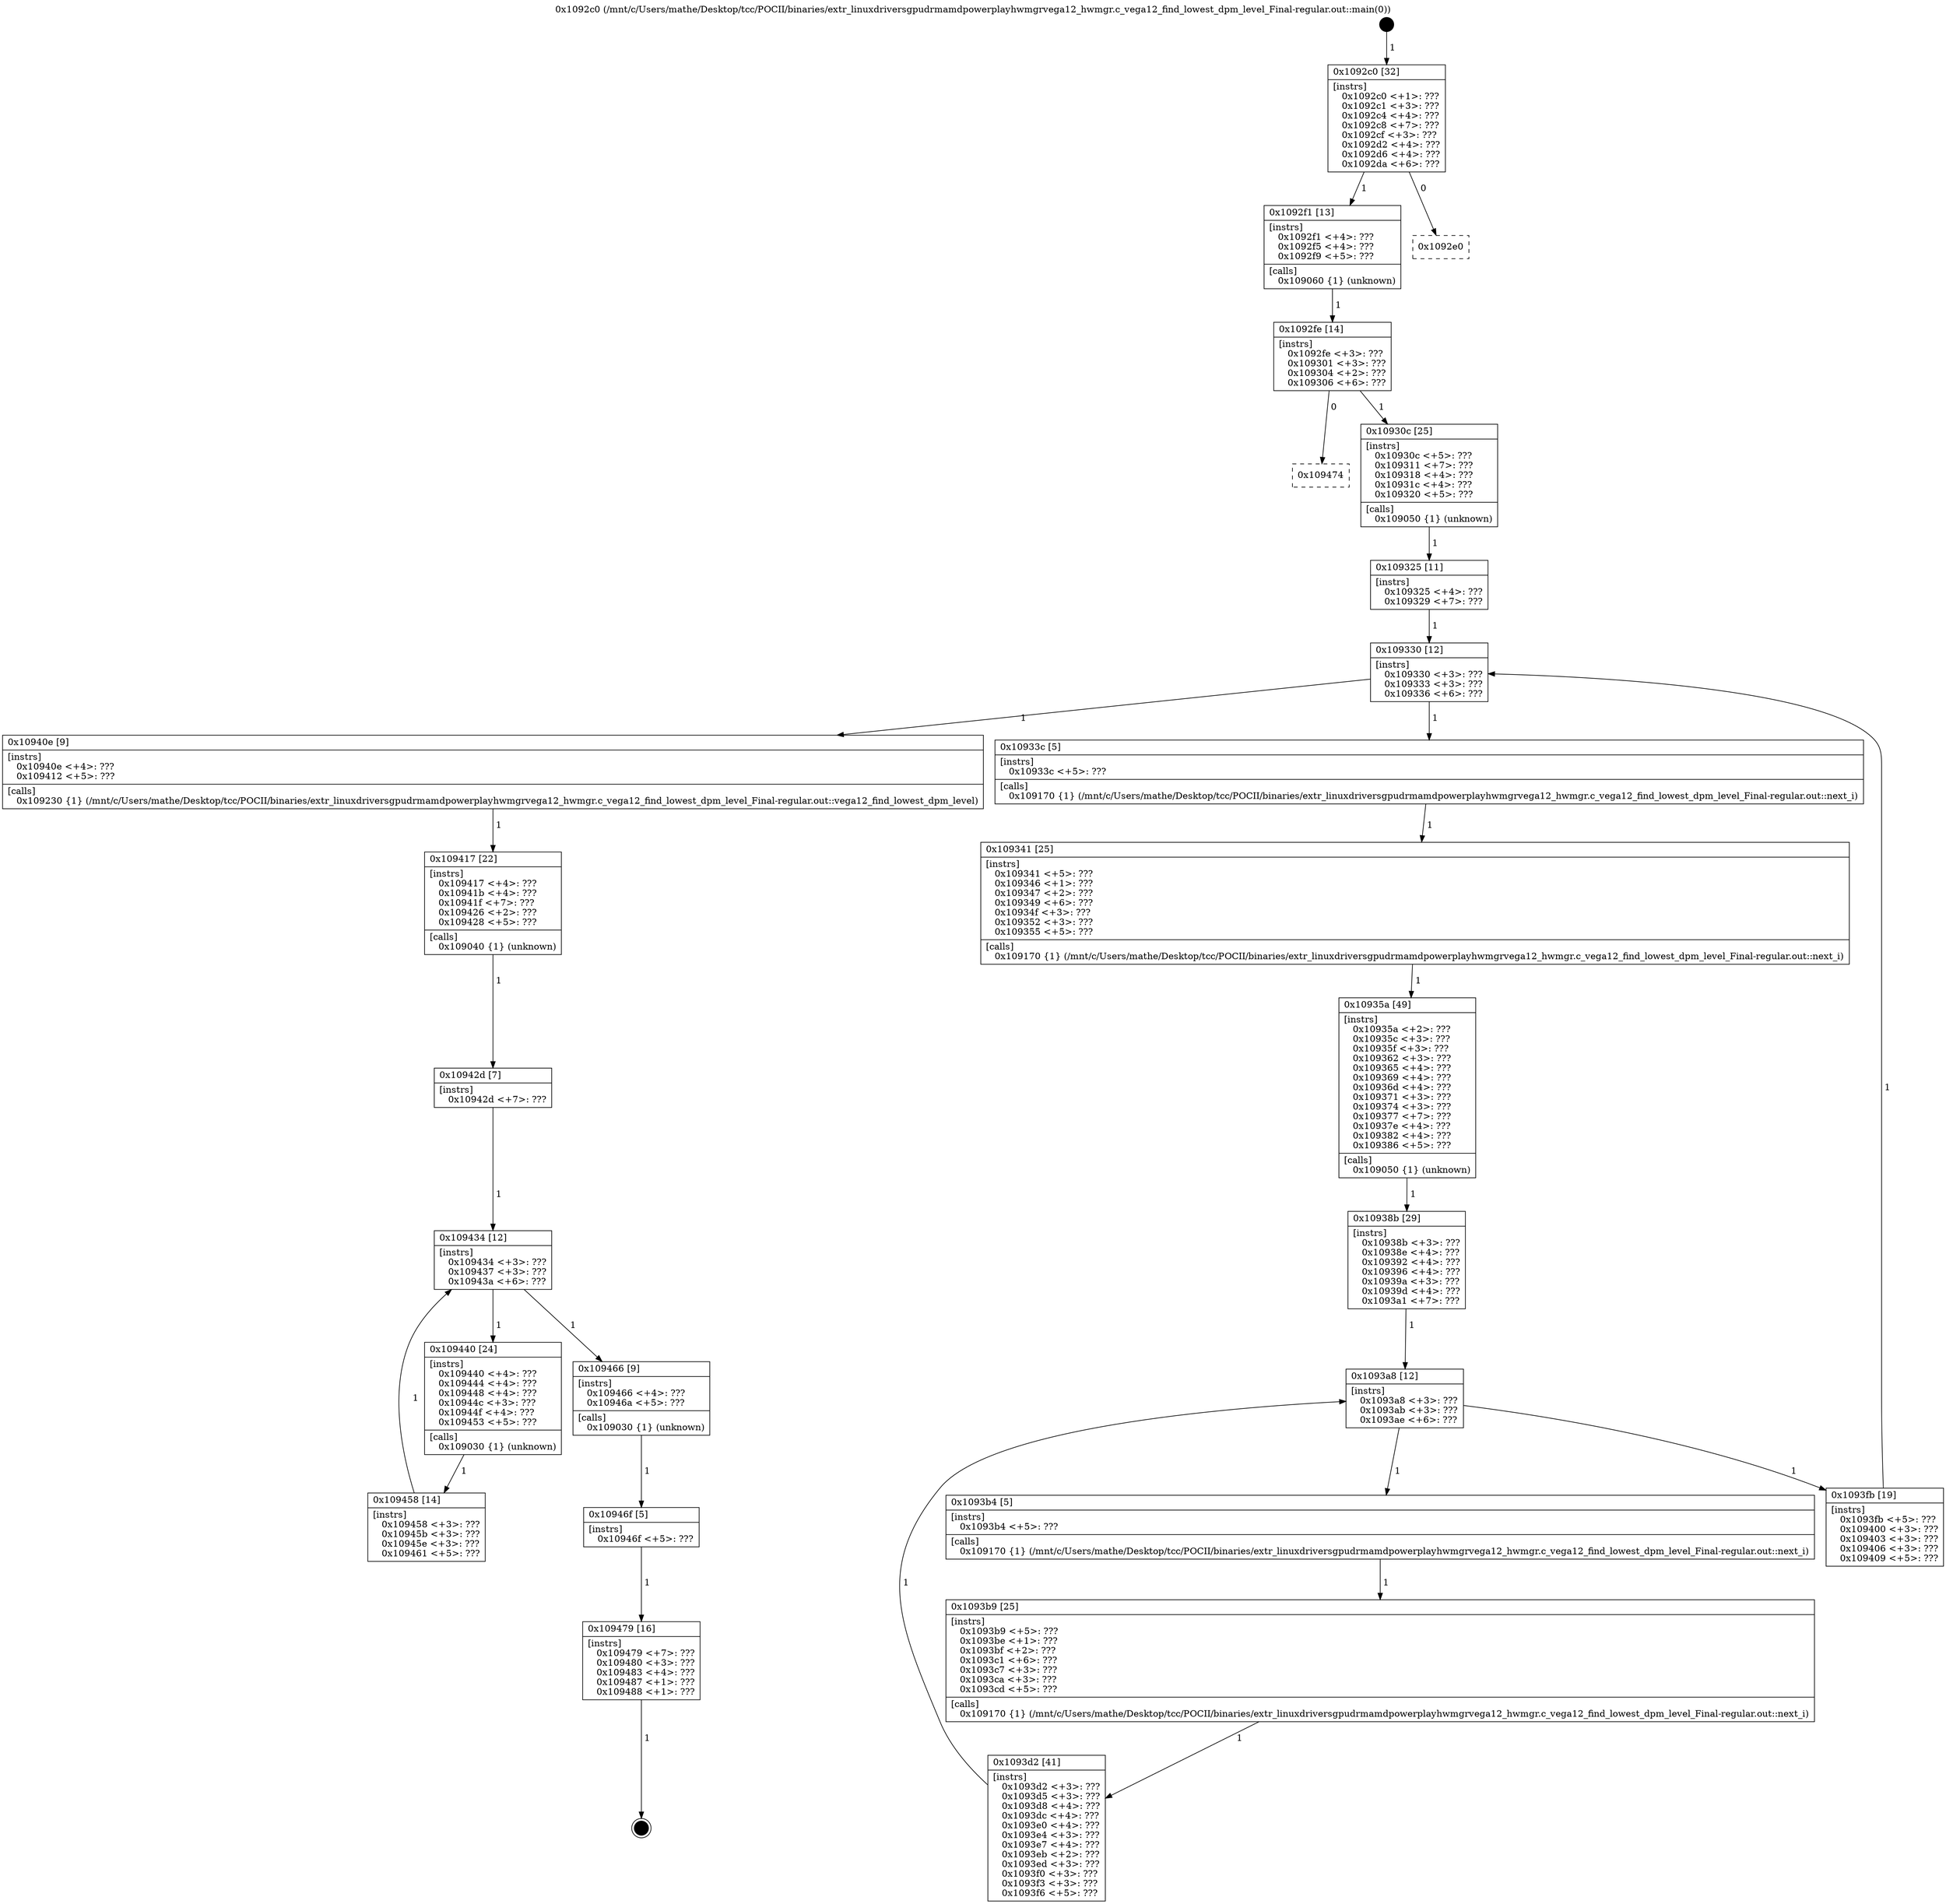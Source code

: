 digraph "0x1092c0" {
  label = "0x1092c0 (/mnt/c/Users/mathe/Desktop/tcc/POCII/binaries/extr_linuxdriversgpudrmamdpowerplayhwmgrvega12_hwmgr.c_vega12_find_lowest_dpm_level_Final-regular.out::main(0))"
  labelloc = "t"
  node[shape=record]

  Entry [label="",width=0.3,height=0.3,shape=circle,fillcolor=black,style=filled]
  "0x1092c0" [label="{
     0x1092c0 [32]\l
     | [instrs]\l
     &nbsp;&nbsp;0x1092c0 \<+1\>: ???\l
     &nbsp;&nbsp;0x1092c1 \<+3\>: ???\l
     &nbsp;&nbsp;0x1092c4 \<+4\>: ???\l
     &nbsp;&nbsp;0x1092c8 \<+7\>: ???\l
     &nbsp;&nbsp;0x1092cf \<+3\>: ???\l
     &nbsp;&nbsp;0x1092d2 \<+4\>: ???\l
     &nbsp;&nbsp;0x1092d6 \<+4\>: ???\l
     &nbsp;&nbsp;0x1092da \<+6\>: ???\l
  }"]
  "0x1092f1" [label="{
     0x1092f1 [13]\l
     | [instrs]\l
     &nbsp;&nbsp;0x1092f1 \<+4\>: ???\l
     &nbsp;&nbsp;0x1092f5 \<+4\>: ???\l
     &nbsp;&nbsp;0x1092f9 \<+5\>: ???\l
     | [calls]\l
     &nbsp;&nbsp;0x109060 \{1\} (unknown)\l
  }"]
  "0x1092e0" [label="{
     0x1092e0\l
  }", style=dashed]
  "0x1092fe" [label="{
     0x1092fe [14]\l
     | [instrs]\l
     &nbsp;&nbsp;0x1092fe \<+3\>: ???\l
     &nbsp;&nbsp;0x109301 \<+3\>: ???\l
     &nbsp;&nbsp;0x109304 \<+2\>: ???\l
     &nbsp;&nbsp;0x109306 \<+6\>: ???\l
  }"]
  "0x109474" [label="{
     0x109474\l
  }", style=dashed]
  "0x10930c" [label="{
     0x10930c [25]\l
     | [instrs]\l
     &nbsp;&nbsp;0x10930c \<+5\>: ???\l
     &nbsp;&nbsp;0x109311 \<+7\>: ???\l
     &nbsp;&nbsp;0x109318 \<+4\>: ???\l
     &nbsp;&nbsp;0x10931c \<+4\>: ???\l
     &nbsp;&nbsp;0x109320 \<+5\>: ???\l
     | [calls]\l
     &nbsp;&nbsp;0x109050 \{1\} (unknown)\l
  }"]
  Exit [label="",width=0.3,height=0.3,shape=circle,fillcolor=black,style=filled,peripheries=2]
  "0x109330" [label="{
     0x109330 [12]\l
     | [instrs]\l
     &nbsp;&nbsp;0x109330 \<+3\>: ???\l
     &nbsp;&nbsp;0x109333 \<+3\>: ???\l
     &nbsp;&nbsp;0x109336 \<+6\>: ???\l
  }"]
  "0x10940e" [label="{
     0x10940e [9]\l
     | [instrs]\l
     &nbsp;&nbsp;0x10940e \<+4\>: ???\l
     &nbsp;&nbsp;0x109412 \<+5\>: ???\l
     | [calls]\l
     &nbsp;&nbsp;0x109230 \{1\} (/mnt/c/Users/mathe/Desktop/tcc/POCII/binaries/extr_linuxdriversgpudrmamdpowerplayhwmgrvega12_hwmgr.c_vega12_find_lowest_dpm_level_Final-regular.out::vega12_find_lowest_dpm_level)\l
  }"]
  "0x10933c" [label="{
     0x10933c [5]\l
     | [instrs]\l
     &nbsp;&nbsp;0x10933c \<+5\>: ???\l
     | [calls]\l
     &nbsp;&nbsp;0x109170 \{1\} (/mnt/c/Users/mathe/Desktop/tcc/POCII/binaries/extr_linuxdriversgpudrmamdpowerplayhwmgrvega12_hwmgr.c_vega12_find_lowest_dpm_level_Final-regular.out::next_i)\l
  }"]
  "0x109341" [label="{
     0x109341 [25]\l
     | [instrs]\l
     &nbsp;&nbsp;0x109341 \<+5\>: ???\l
     &nbsp;&nbsp;0x109346 \<+1\>: ???\l
     &nbsp;&nbsp;0x109347 \<+2\>: ???\l
     &nbsp;&nbsp;0x109349 \<+6\>: ???\l
     &nbsp;&nbsp;0x10934f \<+3\>: ???\l
     &nbsp;&nbsp;0x109352 \<+3\>: ???\l
     &nbsp;&nbsp;0x109355 \<+5\>: ???\l
     | [calls]\l
     &nbsp;&nbsp;0x109170 \{1\} (/mnt/c/Users/mathe/Desktop/tcc/POCII/binaries/extr_linuxdriversgpudrmamdpowerplayhwmgrvega12_hwmgr.c_vega12_find_lowest_dpm_level_Final-regular.out::next_i)\l
  }"]
  "0x10935a" [label="{
     0x10935a [49]\l
     | [instrs]\l
     &nbsp;&nbsp;0x10935a \<+2\>: ???\l
     &nbsp;&nbsp;0x10935c \<+3\>: ???\l
     &nbsp;&nbsp;0x10935f \<+3\>: ???\l
     &nbsp;&nbsp;0x109362 \<+3\>: ???\l
     &nbsp;&nbsp;0x109365 \<+4\>: ???\l
     &nbsp;&nbsp;0x109369 \<+4\>: ???\l
     &nbsp;&nbsp;0x10936d \<+4\>: ???\l
     &nbsp;&nbsp;0x109371 \<+3\>: ???\l
     &nbsp;&nbsp;0x109374 \<+3\>: ???\l
     &nbsp;&nbsp;0x109377 \<+7\>: ???\l
     &nbsp;&nbsp;0x10937e \<+4\>: ???\l
     &nbsp;&nbsp;0x109382 \<+4\>: ???\l
     &nbsp;&nbsp;0x109386 \<+5\>: ???\l
     | [calls]\l
     &nbsp;&nbsp;0x109050 \{1\} (unknown)\l
  }"]
  "0x1093a8" [label="{
     0x1093a8 [12]\l
     | [instrs]\l
     &nbsp;&nbsp;0x1093a8 \<+3\>: ???\l
     &nbsp;&nbsp;0x1093ab \<+3\>: ???\l
     &nbsp;&nbsp;0x1093ae \<+6\>: ???\l
  }"]
  "0x1093fb" [label="{
     0x1093fb [19]\l
     | [instrs]\l
     &nbsp;&nbsp;0x1093fb \<+5\>: ???\l
     &nbsp;&nbsp;0x109400 \<+3\>: ???\l
     &nbsp;&nbsp;0x109403 \<+3\>: ???\l
     &nbsp;&nbsp;0x109406 \<+3\>: ???\l
     &nbsp;&nbsp;0x109409 \<+5\>: ???\l
  }"]
  "0x1093b4" [label="{
     0x1093b4 [5]\l
     | [instrs]\l
     &nbsp;&nbsp;0x1093b4 \<+5\>: ???\l
     | [calls]\l
     &nbsp;&nbsp;0x109170 \{1\} (/mnt/c/Users/mathe/Desktop/tcc/POCII/binaries/extr_linuxdriversgpudrmamdpowerplayhwmgrvega12_hwmgr.c_vega12_find_lowest_dpm_level_Final-regular.out::next_i)\l
  }"]
  "0x1093b9" [label="{
     0x1093b9 [25]\l
     | [instrs]\l
     &nbsp;&nbsp;0x1093b9 \<+5\>: ???\l
     &nbsp;&nbsp;0x1093be \<+1\>: ???\l
     &nbsp;&nbsp;0x1093bf \<+2\>: ???\l
     &nbsp;&nbsp;0x1093c1 \<+6\>: ???\l
     &nbsp;&nbsp;0x1093c7 \<+3\>: ???\l
     &nbsp;&nbsp;0x1093ca \<+3\>: ???\l
     &nbsp;&nbsp;0x1093cd \<+5\>: ???\l
     | [calls]\l
     &nbsp;&nbsp;0x109170 \{1\} (/mnt/c/Users/mathe/Desktop/tcc/POCII/binaries/extr_linuxdriversgpudrmamdpowerplayhwmgrvega12_hwmgr.c_vega12_find_lowest_dpm_level_Final-regular.out::next_i)\l
  }"]
  "0x1093d2" [label="{
     0x1093d2 [41]\l
     | [instrs]\l
     &nbsp;&nbsp;0x1093d2 \<+3\>: ???\l
     &nbsp;&nbsp;0x1093d5 \<+3\>: ???\l
     &nbsp;&nbsp;0x1093d8 \<+4\>: ???\l
     &nbsp;&nbsp;0x1093dc \<+4\>: ???\l
     &nbsp;&nbsp;0x1093e0 \<+4\>: ???\l
     &nbsp;&nbsp;0x1093e4 \<+3\>: ???\l
     &nbsp;&nbsp;0x1093e7 \<+4\>: ???\l
     &nbsp;&nbsp;0x1093eb \<+2\>: ???\l
     &nbsp;&nbsp;0x1093ed \<+3\>: ???\l
     &nbsp;&nbsp;0x1093f0 \<+3\>: ???\l
     &nbsp;&nbsp;0x1093f3 \<+3\>: ???\l
     &nbsp;&nbsp;0x1093f6 \<+5\>: ???\l
  }"]
  "0x10938b" [label="{
     0x10938b [29]\l
     | [instrs]\l
     &nbsp;&nbsp;0x10938b \<+3\>: ???\l
     &nbsp;&nbsp;0x10938e \<+4\>: ???\l
     &nbsp;&nbsp;0x109392 \<+4\>: ???\l
     &nbsp;&nbsp;0x109396 \<+4\>: ???\l
     &nbsp;&nbsp;0x10939a \<+3\>: ???\l
     &nbsp;&nbsp;0x10939d \<+4\>: ???\l
     &nbsp;&nbsp;0x1093a1 \<+7\>: ???\l
  }"]
  "0x109479" [label="{
     0x109479 [16]\l
     | [instrs]\l
     &nbsp;&nbsp;0x109479 \<+7\>: ???\l
     &nbsp;&nbsp;0x109480 \<+3\>: ???\l
     &nbsp;&nbsp;0x109483 \<+4\>: ???\l
     &nbsp;&nbsp;0x109487 \<+1\>: ???\l
     &nbsp;&nbsp;0x109488 \<+1\>: ???\l
  }"]
  "0x109325" [label="{
     0x109325 [11]\l
     | [instrs]\l
     &nbsp;&nbsp;0x109325 \<+4\>: ???\l
     &nbsp;&nbsp;0x109329 \<+7\>: ???\l
  }"]
  "0x109417" [label="{
     0x109417 [22]\l
     | [instrs]\l
     &nbsp;&nbsp;0x109417 \<+4\>: ???\l
     &nbsp;&nbsp;0x10941b \<+4\>: ???\l
     &nbsp;&nbsp;0x10941f \<+7\>: ???\l
     &nbsp;&nbsp;0x109426 \<+2\>: ???\l
     &nbsp;&nbsp;0x109428 \<+5\>: ???\l
     | [calls]\l
     &nbsp;&nbsp;0x109040 \{1\} (unknown)\l
  }"]
  "0x109434" [label="{
     0x109434 [12]\l
     | [instrs]\l
     &nbsp;&nbsp;0x109434 \<+3\>: ???\l
     &nbsp;&nbsp;0x109437 \<+3\>: ???\l
     &nbsp;&nbsp;0x10943a \<+6\>: ???\l
  }"]
  "0x109466" [label="{
     0x109466 [9]\l
     | [instrs]\l
     &nbsp;&nbsp;0x109466 \<+4\>: ???\l
     &nbsp;&nbsp;0x10946a \<+5\>: ???\l
     | [calls]\l
     &nbsp;&nbsp;0x109030 \{1\} (unknown)\l
  }"]
  "0x109440" [label="{
     0x109440 [24]\l
     | [instrs]\l
     &nbsp;&nbsp;0x109440 \<+4\>: ???\l
     &nbsp;&nbsp;0x109444 \<+4\>: ???\l
     &nbsp;&nbsp;0x109448 \<+4\>: ???\l
     &nbsp;&nbsp;0x10944c \<+3\>: ???\l
     &nbsp;&nbsp;0x10944f \<+4\>: ???\l
     &nbsp;&nbsp;0x109453 \<+5\>: ???\l
     | [calls]\l
     &nbsp;&nbsp;0x109030 \{1\} (unknown)\l
  }"]
  "0x109458" [label="{
     0x109458 [14]\l
     | [instrs]\l
     &nbsp;&nbsp;0x109458 \<+3\>: ???\l
     &nbsp;&nbsp;0x10945b \<+3\>: ???\l
     &nbsp;&nbsp;0x10945e \<+3\>: ???\l
     &nbsp;&nbsp;0x109461 \<+5\>: ???\l
  }"]
  "0x10942d" [label="{
     0x10942d [7]\l
     | [instrs]\l
     &nbsp;&nbsp;0x10942d \<+7\>: ???\l
  }"]
  "0x10946f" [label="{
     0x10946f [5]\l
     | [instrs]\l
     &nbsp;&nbsp;0x10946f \<+5\>: ???\l
  }"]
  Entry -> "0x1092c0" [label=" 1"]
  "0x1092c0" -> "0x1092f1" [label=" 1"]
  "0x1092c0" -> "0x1092e0" [label=" 0"]
  "0x1092f1" -> "0x1092fe" [label=" 1"]
  "0x1092fe" -> "0x109474" [label=" 0"]
  "0x1092fe" -> "0x10930c" [label=" 1"]
  "0x109479" -> Exit [label=" 1"]
  "0x10930c" -> "0x109325" [label=" 1"]
  "0x109330" -> "0x10940e" [label=" 1"]
  "0x109330" -> "0x10933c" [label=" 1"]
  "0x10933c" -> "0x109341" [label=" 1"]
  "0x109341" -> "0x10935a" [label=" 1"]
  "0x10935a" -> "0x10938b" [label=" 1"]
  "0x1093a8" -> "0x1093fb" [label=" 1"]
  "0x1093a8" -> "0x1093b4" [label=" 1"]
  "0x1093b4" -> "0x1093b9" [label=" 1"]
  "0x1093b9" -> "0x1093d2" [label=" 1"]
  "0x10938b" -> "0x1093a8" [label=" 1"]
  "0x1093d2" -> "0x1093a8" [label=" 1"]
  "0x10946f" -> "0x109479" [label=" 1"]
  "0x109325" -> "0x109330" [label=" 1"]
  "0x1093fb" -> "0x109330" [label=" 1"]
  "0x10940e" -> "0x109417" [label=" 1"]
  "0x109417" -> "0x10942d" [label=" 1"]
  "0x109434" -> "0x109466" [label=" 1"]
  "0x109434" -> "0x109440" [label=" 1"]
  "0x109440" -> "0x109458" [label=" 1"]
  "0x10942d" -> "0x109434" [label=" 1"]
  "0x109458" -> "0x109434" [label=" 1"]
  "0x109466" -> "0x10946f" [label=" 1"]
}
